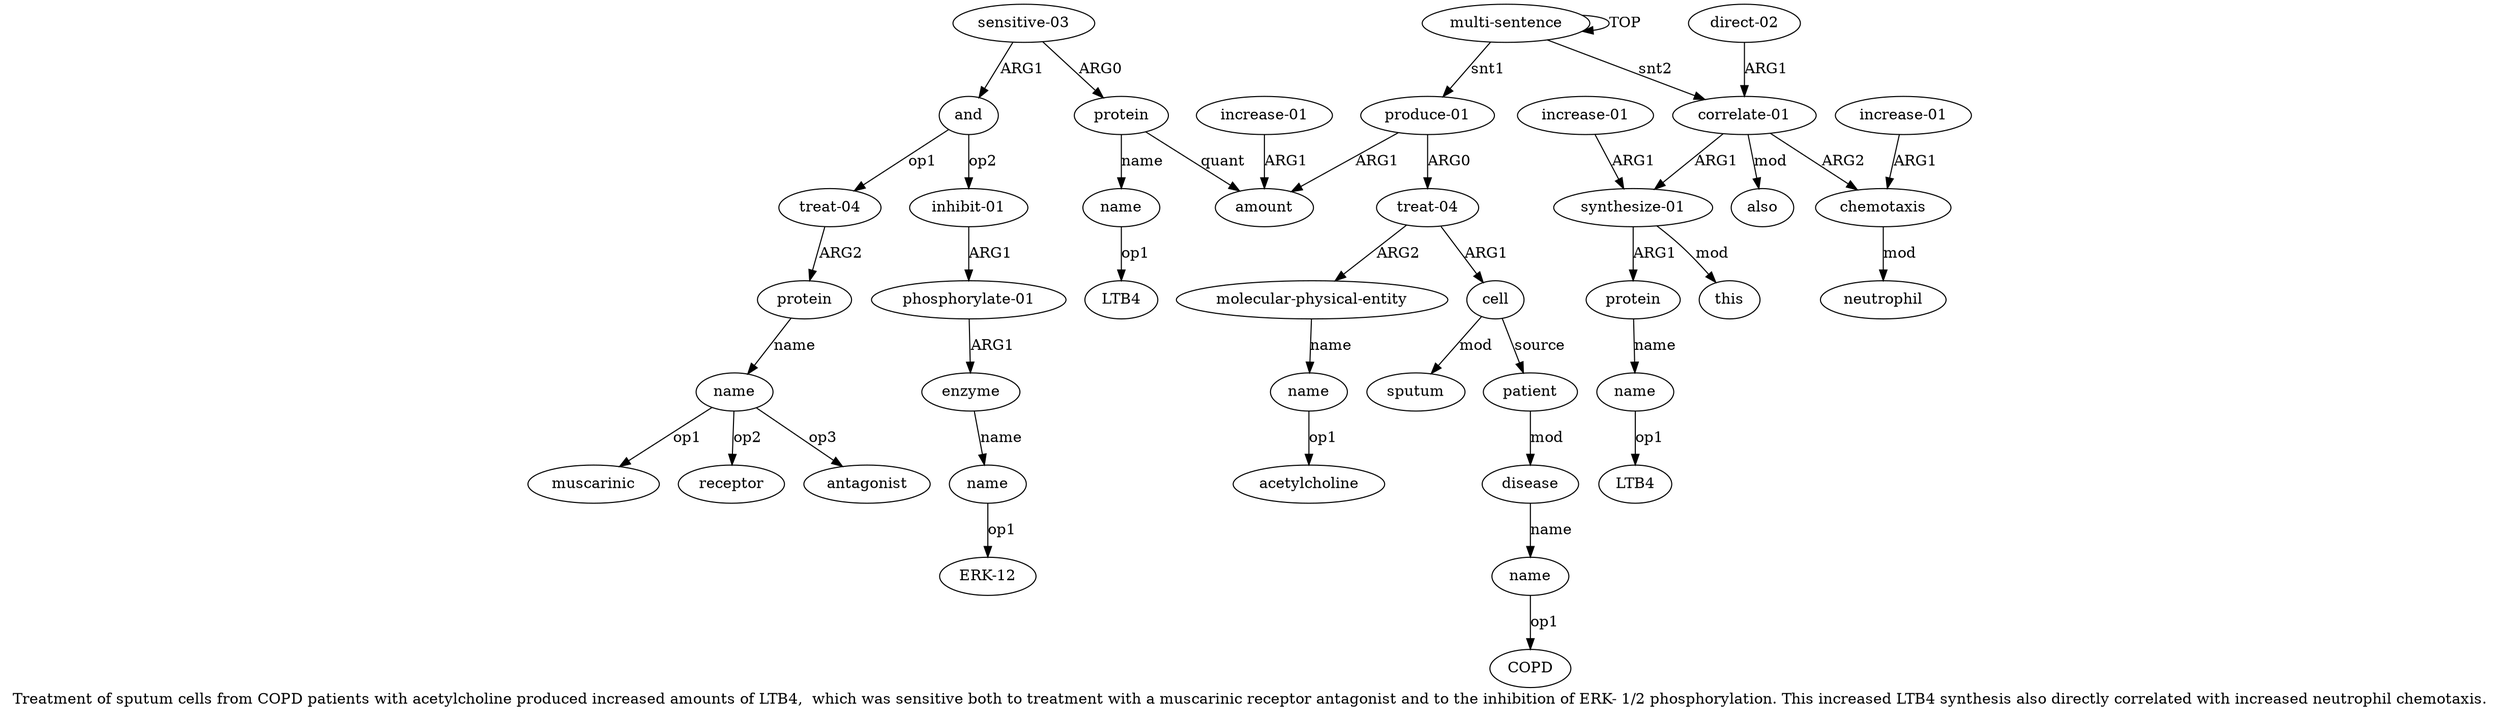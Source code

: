 digraph  {
	graph [label="Treatment of sputum cells from COPD patients with acetylcholine produced increased amounts of LTB4,  which was sensitive both to \
treatment with a muscarinic receptor antagonist and to the inhibition of ERK- 1/2 phosphorylation. This increased LTB4 synthesis \
also directly correlated with increased neutrophil chemotaxis."];
	node [label="\N"];
	a20	 [color=black,
		gold_ind=20,
		gold_label="phosphorylate-01",
		label="phosphorylate-01",
		test_ind=20,
		test_label="phosphorylate-01"];
	a21	 [color=black,
		gold_ind=21,
		gold_label=enzyme,
		label=enzyme,
		test_ind=21,
		test_label=enzyme];
	a20 -> a21 [key=0,
	color=black,
	gold_label=ARG1,
	label=ARG1,
	test_label=ARG1];
a22 [color=black,
	gold_ind=22,
	gold_label=name,
	label=name,
	test_ind=22,
	test_label=name];
a21 -> a22 [key=0,
color=black,
gold_label=name,
label=name,
test_label=name];
"a22 ERK-12" [color=black,
gold_ind=-1,
gold_label="ERK-12",
label="ERK-12",
test_ind=-1,
test_label="ERK-12"];
a22 -> "a22 ERK-12" [key=0,
color=black,
gold_label=op1,
label=op1,
test_label=op1];
a23 [color=black,
gold_ind=23,
gold_label="correlate-01",
label="correlate-01",
test_ind=23,
test_label="correlate-01"];
a24 [color=black,
gold_ind=24,
gold_label="synthesize-01",
label="synthesize-01",
test_ind=24,
test_label="synthesize-01"];
a23 -> a24 [key=0,
color=black,
gold_label=ARG1,
label=ARG1,
test_label=ARG1];
a29 [color=black,
gold_ind=29,
gold_label=chemotaxis,
label=chemotaxis,
test_ind=29,
test_label=chemotaxis];
a23 -> a29 [key=0,
color=black,
gold_label=ARG2,
label=ARG2,
test_label=ARG2];
a32 [color=black,
gold_ind=32,
gold_label=also,
label=also,
test_ind=32,
test_label=also];
a23 -> a32 [key=0,
color=black,
gold_label=mod,
label=mod,
test_label=mod];
a25 [color=black,
gold_ind=25,
gold_label=protein,
label=protein,
test_ind=25,
test_label=protein];
a24 -> a25 [key=0,
color=black,
gold_label=ARG1,
label=ARG1,
test_label=ARG1];
a28 [color=black,
gold_ind=28,
gold_label=this,
label=this,
test_ind=28,
test_label=this];
a24 -> a28 [key=0,
color=black,
gold_label=mod,
label=mod,
test_label=mod];
a26 [color=black,
gold_ind=26,
gold_label=name,
label=name,
test_ind=26,
test_label=name];
a25 -> a26 [key=0,
color=black,
gold_label=name,
label=name,
test_label=name];
"a26 LTB4" [color=black,
gold_ind=-1,
gold_label=LTB4,
label=LTB4,
test_ind=-1,
test_label=LTB4];
a26 -> "a26 LTB4" [key=0,
color=black,
gold_label=op1,
label=op1,
test_label=op1];
a27 [color=black,
gold_ind=27,
gold_label="increase-01",
label="increase-01",
test_ind=27,
test_label="increase-01"];
a27 -> a24 [key=0,
color=black,
gold_label=ARG1,
label=ARG1,
test_label=ARG1];
a30 [color=black,
gold_ind=30,
gold_label=neutrophil,
label=neutrophil,
test_ind=30,
test_label=neutrophil];
a29 -> a30 [key=0,
color=black,
gold_label=mod,
label=mod,
test_label=mod];
a31 [color=black,
gold_ind=31,
gold_label="increase-01",
label="increase-01",
test_ind=31,
test_label="increase-01"];
a31 -> a29 [key=0,
color=black,
gold_label=ARG1,
label=ARG1,
test_label=ARG1];
"a9 acetylcholine" [color=black,
gold_ind=-1,
gold_label=acetylcholine,
label=acetylcholine,
test_ind=-1,
test_label=acetylcholine];
a33 [color=black,
gold_ind=33,
gold_label="direct-02",
label="direct-02",
test_ind=33,
test_label="direct-02"];
a33 -> a23 [key=0,
color=black,
gold_label=ARG1,
label=ARG1,
test_label=ARG1];
"a18 antagonist" [color=black,
gold_ind=-1,
gold_label=antagonist,
label=antagonist,
test_ind=-1,
test_label=antagonist];
"a7 COPD" [color=black,
gold_ind=-1,
gold_label=COPD,
label=COPD,
test_ind=-1,
test_label=COPD];
"a18 muscarinic" [color=black,
gold_ind=-1,
gold_label=muscarinic,
label=muscarinic,
test_ind=-1,
test_label=muscarinic];
a15 [color=black,
gold_ind=15,
gold_label=and,
label=and,
test_ind=15,
test_label=and];
a16 [color=black,
gold_ind=16,
gold_label="treat-04",
label="treat-04",
test_ind=16,
test_label="treat-04"];
a15 -> a16 [key=0,
color=black,
gold_label=op1,
label=op1,
test_label=op1];
a19 [color=black,
gold_ind=19,
gold_label="inhibit-01",
label="inhibit-01",
test_ind=19,
test_label="inhibit-01"];
a15 -> a19 [key=0,
color=black,
gold_label=op2,
label=op2,
test_label=op2];
a14 [color=black,
gold_ind=14,
gold_label="sensitive-03",
label="sensitive-03",
test_ind=14,
test_label="sensitive-03"];
a14 -> a15 [key=0,
color=black,
gold_label=ARG1,
label=ARG1,
test_label=ARG1];
a12 [color=black,
gold_ind=12,
gold_label=protein,
label=protein,
test_ind=12,
test_label=protein];
a14 -> a12 [key=0,
color=black,
gold_label=ARG0,
label=ARG0,
test_label=ARG0];
a17 [color=black,
gold_ind=17,
gold_label=protein,
label=protein,
test_ind=17,
test_label=protein];
a18 [color=black,
gold_ind=18,
gold_label=name,
label=name,
test_ind=18,
test_label=name];
a17 -> a18 [key=0,
color=black,
gold_label=name,
label=name,
test_label=name];
a16 -> a17 [key=0,
color=black,
gold_label=ARG2,
label=ARG2,
test_label=ARG2];
a11 [color=black,
gold_ind=11,
gold_label="increase-01",
label="increase-01",
test_ind=11,
test_label="increase-01"];
a10 [color=black,
gold_ind=10,
gold_label=amount,
label=amount,
test_ind=10,
test_label=amount];
a11 -> a10 [key=0,
color=black,
gold_label=ARG1,
label=ARG1,
test_label=ARG1];
a13 [color=black,
gold_ind=13,
gold_label=name,
label=name,
test_ind=13,
test_label=name];
"a13 LTB4" [color=black,
gold_ind=-1,
gold_label=LTB4,
label=LTB4,
test_ind=-1,
test_label=LTB4];
a13 -> "a13 LTB4" [key=0,
color=black,
gold_label=op1,
label=op1,
test_label=op1];
a12 -> a10 [key=0,
color=black,
gold_label=quant,
label=quant,
test_label=quant];
a12 -> a13 [key=0,
color=black,
gold_label=name,
label=name,
test_label=name];
a19 -> a20 [key=0,
color=black,
gold_label=ARG1,
label=ARG1,
test_label=ARG1];
a18 -> "a18 antagonist" [key=0,
color=black,
gold_label=op3,
label=op3,
test_label=op3];
a18 -> "a18 muscarinic" [key=0,
color=black,
gold_label=op1,
label=op1,
test_label=op1];
"a18 receptor" [color=black,
gold_ind=-1,
gold_label=receptor,
label=receptor,
test_ind=-1,
test_label=receptor];
a18 -> "a18 receptor" [key=0,
color=black,
gold_label=op2,
label=op2,
test_label=op2];
a1 [color=black,
gold_ind=1,
gold_label="produce-01",
label="produce-01",
test_ind=1,
test_label="produce-01"];
a1 -> a10 [key=0,
color=black,
gold_label=ARG1,
label=ARG1,
test_label=ARG1];
a2 [color=black,
gold_ind=2,
gold_label="treat-04",
label="treat-04",
test_ind=2,
test_label="treat-04"];
a1 -> a2 [key=0,
color=black,
gold_label=ARG0,
label=ARG0,
test_label=ARG0];
a0 [color=black,
gold_ind=0,
gold_label="multi-sentence",
label="multi-sentence",
test_ind=0,
test_label="multi-sentence"];
a0 -> a23 [key=0,
color=black,
gold_label=snt2,
label=snt2,
test_label=snt2];
a0 -> a1 [key=0,
color=black,
gold_label=snt1,
label=snt1,
test_label=snt1];
a0 -> a0 [key=0,
color=black,
gold_label=TOP,
label=TOP,
test_label=TOP];
a3 [color=black,
gold_ind=3,
gold_label=cell,
label=cell,
test_ind=3,
test_label=cell];
a5 [color=black,
gold_ind=5,
gold_label=patient,
label=patient,
test_ind=5,
test_label=patient];
a3 -> a5 [key=0,
color=black,
gold_label=source,
label=source,
test_label=source];
a4 [color=black,
gold_ind=4,
gold_label=sputum,
label=sputum,
test_ind=4,
test_label=sputum];
a3 -> a4 [key=0,
color=black,
gold_label=mod,
label=mod,
test_label=mod];
a2 -> a3 [key=0,
color=black,
gold_label=ARG1,
label=ARG1,
test_label=ARG1];
a8 [color=black,
gold_ind=8,
gold_label="molecular-physical-entity",
label="molecular-physical-entity",
test_ind=8,
test_label="molecular-physical-entity"];
a2 -> a8 [key=0,
color=black,
gold_label=ARG2,
label=ARG2,
test_label=ARG2];
a6 [color=black,
gold_ind=6,
gold_label=disease,
label=disease,
test_ind=6,
test_label=disease];
a5 -> a6 [key=0,
color=black,
gold_label=mod,
label=mod,
test_label=mod];
a7 [color=black,
gold_ind=7,
gold_label=name,
label=name,
test_ind=7,
test_label=name];
a7 -> "a7 COPD" [key=0,
color=black,
gold_label=op1,
label=op1,
test_label=op1];
a6 -> a7 [key=0,
color=black,
gold_label=name,
label=name,
test_label=name];
a9 [color=black,
gold_ind=9,
gold_label=name,
label=name,
test_ind=9,
test_label=name];
a9 -> "a9 acetylcholine" [key=0,
color=black,
gold_label=op1,
label=op1,
test_label=op1];
a8 -> a9 [key=0,
color=black,
gold_label=name,
label=name,
test_label=name];
}
